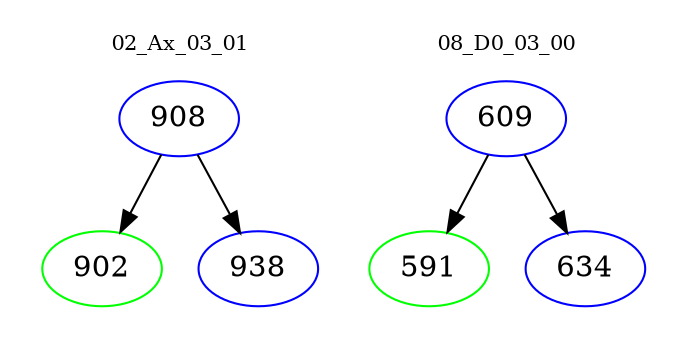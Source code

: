 digraph{
subgraph cluster_0 {
color = white
label = "02_Ax_03_01";
fontsize=10;
T0_908 [label="908", color="blue"]
T0_908 -> T0_902 [color="black"]
T0_902 [label="902", color="green"]
T0_908 -> T0_938 [color="black"]
T0_938 [label="938", color="blue"]
}
subgraph cluster_1 {
color = white
label = "08_D0_03_00";
fontsize=10;
T1_609 [label="609", color="blue"]
T1_609 -> T1_591 [color="black"]
T1_591 [label="591", color="green"]
T1_609 -> T1_634 [color="black"]
T1_634 [label="634", color="blue"]
}
}
